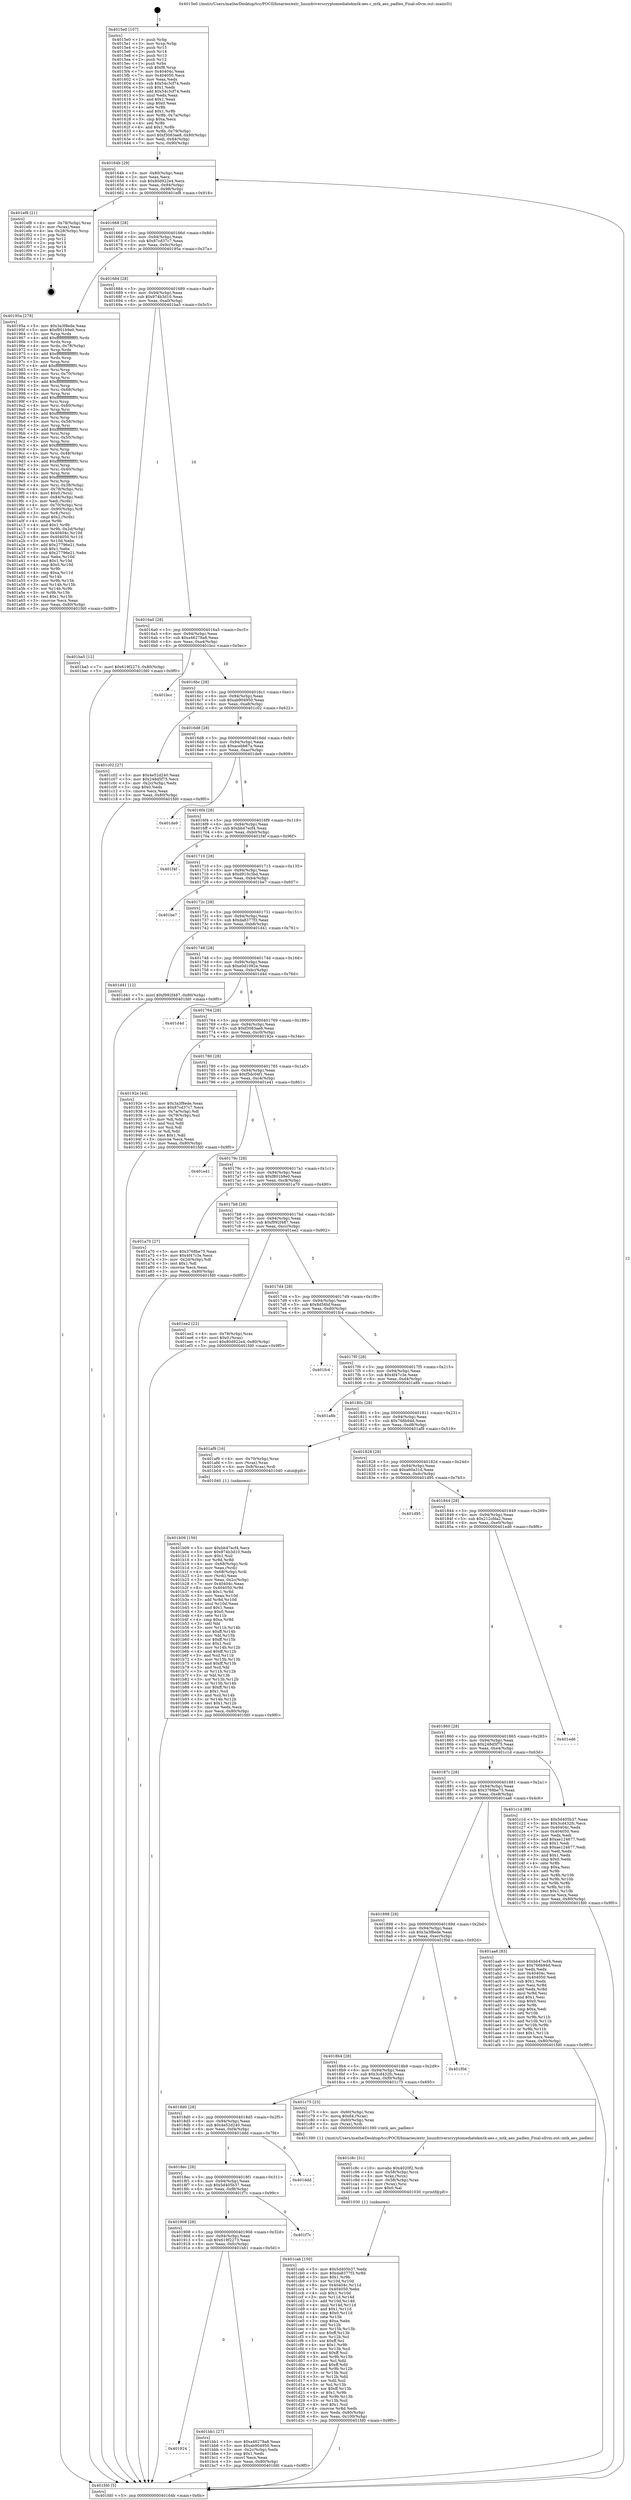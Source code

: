 digraph "0x4015e0" {
  label = "0x4015e0 (/mnt/c/Users/mathe/Desktop/tcc/POCII/binaries/extr_linuxdriverscryptomediatekmtk-aes.c_mtk_aes_padlen_Final-ollvm.out::main(0))"
  labelloc = "t"
  node[shape=record]

  Entry [label="",width=0.3,height=0.3,shape=circle,fillcolor=black,style=filled]
  "0x40164b" [label="{
     0x40164b [29]\l
     | [instrs]\l
     &nbsp;&nbsp;0x40164b \<+3\>: mov -0x80(%rbp),%eax\l
     &nbsp;&nbsp;0x40164e \<+2\>: mov %eax,%ecx\l
     &nbsp;&nbsp;0x401650 \<+6\>: sub $0x80d922e4,%ecx\l
     &nbsp;&nbsp;0x401656 \<+6\>: mov %eax,-0x94(%rbp)\l
     &nbsp;&nbsp;0x40165c \<+6\>: mov %ecx,-0x98(%rbp)\l
     &nbsp;&nbsp;0x401662 \<+6\>: je 0000000000401ef8 \<main+0x918\>\l
  }"]
  "0x401ef8" [label="{
     0x401ef8 [21]\l
     | [instrs]\l
     &nbsp;&nbsp;0x401ef8 \<+4\>: mov -0x78(%rbp),%rax\l
     &nbsp;&nbsp;0x401efc \<+2\>: mov (%rax),%eax\l
     &nbsp;&nbsp;0x401efe \<+4\>: lea -0x28(%rbp),%rsp\l
     &nbsp;&nbsp;0x401f02 \<+1\>: pop %rbx\l
     &nbsp;&nbsp;0x401f03 \<+2\>: pop %r12\l
     &nbsp;&nbsp;0x401f05 \<+2\>: pop %r13\l
     &nbsp;&nbsp;0x401f07 \<+2\>: pop %r14\l
     &nbsp;&nbsp;0x401f09 \<+2\>: pop %r15\l
     &nbsp;&nbsp;0x401f0b \<+1\>: pop %rbp\l
     &nbsp;&nbsp;0x401f0c \<+1\>: ret\l
  }"]
  "0x401668" [label="{
     0x401668 [28]\l
     | [instrs]\l
     &nbsp;&nbsp;0x401668 \<+5\>: jmp 000000000040166d \<main+0x8d\>\l
     &nbsp;&nbsp;0x40166d \<+6\>: mov -0x94(%rbp),%eax\l
     &nbsp;&nbsp;0x401673 \<+5\>: sub $0x87cd37c7,%eax\l
     &nbsp;&nbsp;0x401678 \<+6\>: mov %eax,-0x9c(%rbp)\l
     &nbsp;&nbsp;0x40167e \<+6\>: je 000000000040195a \<main+0x37a\>\l
  }"]
  Exit [label="",width=0.3,height=0.3,shape=circle,fillcolor=black,style=filled,peripheries=2]
  "0x40195a" [label="{
     0x40195a [278]\l
     | [instrs]\l
     &nbsp;&nbsp;0x40195a \<+5\>: mov $0x3a3f8ede,%eax\l
     &nbsp;&nbsp;0x40195f \<+5\>: mov $0xf801b9e0,%ecx\l
     &nbsp;&nbsp;0x401964 \<+3\>: mov %rsp,%rdx\l
     &nbsp;&nbsp;0x401967 \<+4\>: add $0xfffffffffffffff0,%rdx\l
     &nbsp;&nbsp;0x40196b \<+3\>: mov %rdx,%rsp\l
     &nbsp;&nbsp;0x40196e \<+4\>: mov %rdx,-0x78(%rbp)\l
     &nbsp;&nbsp;0x401972 \<+3\>: mov %rsp,%rdx\l
     &nbsp;&nbsp;0x401975 \<+4\>: add $0xfffffffffffffff0,%rdx\l
     &nbsp;&nbsp;0x401979 \<+3\>: mov %rdx,%rsp\l
     &nbsp;&nbsp;0x40197c \<+3\>: mov %rsp,%rsi\l
     &nbsp;&nbsp;0x40197f \<+4\>: add $0xfffffffffffffff0,%rsi\l
     &nbsp;&nbsp;0x401983 \<+3\>: mov %rsi,%rsp\l
     &nbsp;&nbsp;0x401986 \<+4\>: mov %rsi,-0x70(%rbp)\l
     &nbsp;&nbsp;0x40198a \<+3\>: mov %rsp,%rsi\l
     &nbsp;&nbsp;0x40198d \<+4\>: add $0xfffffffffffffff0,%rsi\l
     &nbsp;&nbsp;0x401991 \<+3\>: mov %rsi,%rsp\l
     &nbsp;&nbsp;0x401994 \<+4\>: mov %rsi,-0x68(%rbp)\l
     &nbsp;&nbsp;0x401998 \<+3\>: mov %rsp,%rsi\l
     &nbsp;&nbsp;0x40199b \<+4\>: add $0xfffffffffffffff0,%rsi\l
     &nbsp;&nbsp;0x40199f \<+3\>: mov %rsi,%rsp\l
     &nbsp;&nbsp;0x4019a2 \<+4\>: mov %rsi,-0x60(%rbp)\l
     &nbsp;&nbsp;0x4019a6 \<+3\>: mov %rsp,%rsi\l
     &nbsp;&nbsp;0x4019a9 \<+4\>: add $0xfffffffffffffff0,%rsi\l
     &nbsp;&nbsp;0x4019ad \<+3\>: mov %rsi,%rsp\l
     &nbsp;&nbsp;0x4019b0 \<+4\>: mov %rsi,-0x58(%rbp)\l
     &nbsp;&nbsp;0x4019b4 \<+3\>: mov %rsp,%rsi\l
     &nbsp;&nbsp;0x4019b7 \<+4\>: add $0xfffffffffffffff0,%rsi\l
     &nbsp;&nbsp;0x4019bb \<+3\>: mov %rsi,%rsp\l
     &nbsp;&nbsp;0x4019be \<+4\>: mov %rsi,-0x50(%rbp)\l
     &nbsp;&nbsp;0x4019c2 \<+3\>: mov %rsp,%rsi\l
     &nbsp;&nbsp;0x4019c5 \<+4\>: add $0xfffffffffffffff0,%rsi\l
     &nbsp;&nbsp;0x4019c9 \<+3\>: mov %rsi,%rsp\l
     &nbsp;&nbsp;0x4019cc \<+4\>: mov %rsi,-0x48(%rbp)\l
     &nbsp;&nbsp;0x4019d0 \<+3\>: mov %rsp,%rsi\l
     &nbsp;&nbsp;0x4019d3 \<+4\>: add $0xfffffffffffffff0,%rsi\l
     &nbsp;&nbsp;0x4019d7 \<+3\>: mov %rsi,%rsp\l
     &nbsp;&nbsp;0x4019da \<+4\>: mov %rsi,-0x40(%rbp)\l
     &nbsp;&nbsp;0x4019de \<+3\>: mov %rsp,%rsi\l
     &nbsp;&nbsp;0x4019e1 \<+4\>: add $0xfffffffffffffff0,%rsi\l
     &nbsp;&nbsp;0x4019e5 \<+3\>: mov %rsi,%rsp\l
     &nbsp;&nbsp;0x4019e8 \<+4\>: mov %rsi,-0x38(%rbp)\l
     &nbsp;&nbsp;0x4019ec \<+4\>: mov -0x78(%rbp),%rsi\l
     &nbsp;&nbsp;0x4019f0 \<+6\>: movl $0x0,(%rsi)\l
     &nbsp;&nbsp;0x4019f6 \<+6\>: mov -0x84(%rbp),%edi\l
     &nbsp;&nbsp;0x4019fc \<+2\>: mov %edi,(%rdx)\l
     &nbsp;&nbsp;0x4019fe \<+4\>: mov -0x70(%rbp),%rsi\l
     &nbsp;&nbsp;0x401a02 \<+7\>: mov -0x90(%rbp),%r8\l
     &nbsp;&nbsp;0x401a09 \<+3\>: mov %r8,(%rsi)\l
     &nbsp;&nbsp;0x401a0c \<+3\>: cmpl $0x2,(%rdx)\l
     &nbsp;&nbsp;0x401a0f \<+4\>: setne %r9b\l
     &nbsp;&nbsp;0x401a13 \<+4\>: and $0x1,%r9b\l
     &nbsp;&nbsp;0x401a17 \<+4\>: mov %r9b,-0x2d(%rbp)\l
     &nbsp;&nbsp;0x401a1b \<+8\>: mov 0x40404c,%r10d\l
     &nbsp;&nbsp;0x401a23 \<+8\>: mov 0x404050,%r11d\l
     &nbsp;&nbsp;0x401a2b \<+3\>: mov %r10d,%ebx\l
     &nbsp;&nbsp;0x401a2e \<+6\>: add $0x27796e21,%ebx\l
     &nbsp;&nbsp;0x401a34 \<+3\>: sub $0x1,%ebx\l
     &nbsp;&nbsp;0x401a37 \<+6\>: sub $0x27796e21,%ebx\l
     &nbsp;&nbsp;0x401a3d \<+4\>: imul %ebx,%r10d\l
     &nbsp;&nbsp;0x401a41 \<+4\>: and $0x1,%r10d\l
     &nbsp;&nbsp;0x401a45 \<+4\>: cmp $0x0,%r10d\l
     &nbsp;&nbsp;0x401a49 \<+4\>: sete %r9b\l
     &nbsp;&nbsp;0x401a4d \<+4\>: cmp $0xa,%r11d\l
     &nbsp;&nbsp;0x401a51 \<+4\>: setl %r14b\l
     &nbsp;&nbsp;0x401a55 \<+3\>: mov %r9b,%r15b\l
     &nbsp;&nbsp;0x401a58 \<+3\>: and %r14b,%r15b\l
     &nbsp;&nbsp;0x401a5b \<+3\>: xor %r14b,%r9b\l
     &nbsp;&nbsp;0x401a5e \<+3\>: or %r9b,%r15b\l
     &nbsp;&nbsp;0x401a61 \<+4\>: test $0x1,%r15b\l
     &nbsp;&nbsp;0x401a65 \<+3\>: cmovne %ecx,%eax\l
     &nbsp;&nbsp;0x401a68 \<+3\>: mov %eax,-0x80(%rbp)\l
     &nbsp;&nbsp;0x401a6b \<+5\>: jmp 0000000000401fd0 \<main+0x9f0\>\l
  }"]
  "0x401684" [label="{
     0x401684 [28]\l
     | [instrs]\l
     &nbsp;&nbsp;0x401684 \<+5\>: jmp 0000000000401689 \<main+0xa9\>\l
     &nbsp;&nbsp;0x401689 \<+6\>: mov -0x94(%rbp),%eax\l
     &nbsp;&nbsp;0x40168f \<+5\>: sub $0x974b3d10,%eax\l
     &nbsp;&nbsp;0x401694 \<+6\>: mov %eax,-0xa0(%rbp)\l
     &nbsp;&nbsp;0x40169a \<+6\>: je 0000000000401ba5 \<main+0x5c5\>\l
  }"]
  "0x401cab" [label="{
     0x401cab [150]\l
     | [instrs]\l
     &nbsp;&nbsp;0x401cab \<+5\>: mov $0x5d405b37,%edx\l
     &nbsp;&nbsp;0x401cb0 \<+6\>: mov $0xda8377f3,%r8d\l
     &nbsp;&nbsp;0x401cb6 \<+3\>: mov $0x1,%r9b\l
     &nbsp;&nbsp;0x401cb9 \<+3\>: xor %r10d,%r10d\l
     &nbsp;&nbsp;0x401cbc \<+8\>: mov 0x40404c,%r11d\l
     &nbsp;&nbsp;0x401cc4 \<+7\>: mov 0x404050,%ebx\l
     &nbsp;&nbsp;0x401ccb \<+4\>: sub $0x1,%r10d\l
     &nbsp;&nbsp;0x401ccf \<+3\>: mov %r11d,%r14d\l
     &nbsp;&nbsp;0x401cd2 \<+3\>: add %r10d,%r14d\l
     &nbsp;&nbsp;0x401cd5 \<+4\>: imul %r14d,%r11d\l
     &nbsp;&nbsp;0x401cd9 \<+4\>: and $0x1,%r11d\l
     &nbsp;&nbsp;0x401cdd \<+4\>: cmp $0x0,%r11d\l
     &nbsp;&nbsp;0x401ce1 \<+4\>: sete %r15b\l
     &nbsp;&nbsp;0x401ce5 \<+3\>: cmp $0xa,%ebx\l
     &nbsp;&nbsp;0x401ce8 \<+4\>: setl %r12b\l
     &nbsp;&nbsp;0x401cec \<+3\>: mov %r15b,%r13b\l
     &nbsp;&nbsp;0x401cef \<+4\>: xor $0xff,%r13b\l
     &nbsp;&nbsp;0x401cf3 \<+3\>: mov %r12b,%cl\l
     &nbsp;&nbsp;0x401cf6 \<+3\>: xor $0xff,%cl\l
     &nbsp;&nbsp;0x401cf9 \<+4\>: xor $0x1,%r9b\l
     &nbsp;&nbsp;0x401cfd \<+3\>: mov %r13b,%sil\l
     &nbsp;&nbsp;0x401d00 \<+4\>: and $0xff,%sil\l
     &nbsp;&nbsp;0x401d04 \<+3\>: and %r9b,%r15b\l
     &nbsp;&nbsp;0x401d07 \<+3\>: mov %cl,%dil\l
     &nbsp;&nbsp;0x401d0a \<+4\>: and $0xff,%dil\l
     &nbsp;&nbsp;0x401d0e \<+3\>: and %r9b,%r12b\l
     &nbsp;&nbsp;0x401d11 \<+3\>: or %r15b,%sil\l
     &nbsp;&nbsp;0x401d14 \<+3\>: or %r12b,%dil\l
     &nbsp;&nbsp;0x401d17 \<+3\>: xor %dil,%sil\l
     &nbsp;&nbsp;0x401d1a \<+3\>: or %cl,%r13b\l
     &nbsp;&nbsp;0x401d1d \<+4\>: xor $0xff,%r13b\l
     &nbsp;&nbsp;0x401d21 \<+4\>: or $0x1,%r9b\l
     &nbsp;&nbsp;0x401d25 \<+3\>: and %r9b,%r13b\l
     &nbsp;&nbsp;0x401d28 \<+3\>: or %r13b,%sil\l
     &nbsp;&nbsp;0x401d2b \<+4\>: test $0x1,%sil\l
     &nbsp;&nbsp;0x401d2f \<+4\>: cmovne %r8d,%edx\l
     &nbsp;&nbsp;0x401d33 \<+3\>: mov %edx,-0x80(%rbp)\l
     &nbsp;&nbsp;0x401d36 \<+6\>: mov %eax,-0x100(%rbp)\l
     &nbsp;&nbsp;0x401d3c \<+5\>: jmp 0000000000401fd0 \<main+0x9f0\>\l
  }"]
  "0x401ba5" [label="{
     0x401ba5 [12]\l
     | [instrs]\l
     &nbsp;&nbsp;0x401ba5 \<+7\>: movl $0x619f2273,-0x80(%rbp)\l
     &nbsp;&nbsp;0x401bac \<+5\>: jmp 0000000000401fd0 \<main+0x9f0\>\l
  }"]
  "0x4016a0" [label="{
     0x4016a0 [28]\l
     | [instrs]\l
     &nbsp;&nbsp;0x4016a0 \<+5\>: jmp 00000000004016a5 \<main+0xc5\>\l
     &nbsp;&nbsp;0x4016a5 \<+6\>: mov -0x94(%rbp),%eax\l
     &nbsp;&nbsp;0x4016ab \<+5\>: sub $0xa46278a8,%eax\l
     &nbsp;&nbsp;0x4016b0 \<+6\>: mov %eax,-0xa4(%rbp)\l
     &nbsp;&nbsp;0x4016b6 \<+6\>: je 0000000000401bcc \<main+0x5ec\>\l
  }"]
  "0x401c8c" [label="{
     0x401c8c [31]\l
     | [instrs]\l
     &nbsp;&nbsp;0x401c8c \<+10\>: movabs $0x4020f2,%rdi\l
     &nbsp;&nbsp;0x401c96 \<+4\>: mov -0x58(%rbp),%rcx\l
     &nbsp;&nbsp;0x401c9a \<+3\>: mov %rax,(%rcx)\l
     &nbsp;&nbsp;0x401c9d \<+4\>: mov -0x58(%rbp),%rax\l
     &nbsp;&nbsp;0x401ca1 \<+3\>: mov (%rax),%rsi\l
     &nbsp;&nbsp;0x401ca4 \<+2\>: mov $0x0,%al\l
     &nbsp;&nbsp;0x401ca6 \<+5\>: call 0000000000401030 \<printf@plt\>\l
     | [calls]\l
     &nbsp;&nbsp;0x401030 \{1\} (unknown)\l
  }"]
  "0x401bcc" [label="{
     0x401bcc\l
  }", style=dashed]
  "0x4016bc" [label="{
     0x4016bc [28]\l
     | [instrs]\l
     &nbsp;&nbsp;0x4016bc \<+5\>: jmp 00000000004016c1 \<main+0xe1\>\l
     &nbsp;&nbsp;0x4016c1 \<+6\>: mov -0x94(%rbp),%eax\l
     &nbsp;&nbsp;0x4016c7 \<+5\>: sub $0xab904950,%eax\l
     &nbsp;&nbsp;0x4016cc \<+6\>: mov %eax,-0xa8(%rbp)\l
     &nbsp;&nbsp;0x4016d2 \<+6\>: je 0000000000401c02 \<main+0x622\>\l
  }"]
  "0x401924" [label="{
     0x401924\l
  }", style=dashed]
  "0x401c02" [label="{
     0x401c02 [27]\l
     | [instrs]\l
     &nbsp;&nbsp;0x401c02 \<+5\>: mov $0x4e52d240,%eax\l
     &nbsp;&nbsp;0x401c07 \<+5\>: mov $0x248d5f75,%ecx\l
     &nbsp;&nbsp;0x401c0c \<+3\>: mov -0x2c(%rbp),%edx\l
     &nbsp;&nbsp;0x401c0f \<+3\>: cmp $0x0,%edx\l
     &nbsp;&nbsp;0x401c12 \<+3\>: cmove %ecx,%eax\l
     &nbsp;&nbsp;0x401c15 \<+3\>: mov %eax,-0x80(%rbp)\l
     &nbsp;&nbsp;0x401c18 \<+5\>: jmp 0000000000401fd0 \<main+0x9f0\>\l
  }"]
  "0x4016d8" [label="{
     0x4016d8 [28]\l
     | [instrs]\l
     &nbsp;&nbsp;0x4016d8 \<+5\>: jmp 00000000004016dd \<main+0xfd\>\l
     &nbsp;&nbsp;0x4016dd \<+6\>: mov -0x94(%rbp),%eax\l
     &nbsp;&nbsp;0x4016e3 \<+5\>: sub $0xacebb67a,%eax\l
     &nbsp;&nbsp;0x4016e8 \<+6\>: mov %eax,-0xac(%rbp)\l
     &nbsp;&nbsp;0x4016ee \<+6\>: je 0000000000401de9 \<main+0x809\>\l
  }"]
  "0x401bb1" [label="{
     0x401bb1 [27]\l
     | [instrs]\l
     &nbsp;&nbsp;0x401bb1 \<+5\>: mov $0xa46278a8,%eax\l
     &nbsp;&nbsp;0x401bb6 \<+5\>: mov $0xab904950,%ecx\l
     &nbsp;&nbsp;0x401bbb \<+3\>: mov -0x2c(%rbp),%edx\l
     &nbsp;&nbsp;0x401bbe \<+3\>: cmp $0x1,%edx\l
     &nbsp;&nbsp;0x401bc1 \<+3\>: cmovl %ecx,%eax\l
     &nbsp;&nbsp;0x401bc4 \<+3\>: mov %eax,-0x80(%rbp)\l
     &nbsp;&nbsp;0x401bc7 \<+5\>: jmp 0000000000401fd0 \<main+0x9f0\>\l
  }"]
  "0x401de9" [label="{
     0x401de9\l
  }", style=dashed]
  "0x4016f4" [label="{
     0x4016f4 [28]\l
     | [instrs]\l
     &nbsp;&nbsp;0x4016f4 \<+5\>: jmp 00000000004016f9 \<main+0x119\>\l
     &nbsp;&nbsp;0x4016f9 \<+6\>: mov -0x94(%rbp),%eax\l
     &nbsp;&nbsp;0x4016ff \<+5\>: sub $0xbb47ecf4,%eax\l
     &nbsp;&nbsp;0x401704 \<+6\>: mov %eax,-0xb0(%rbp)\l
     &nbsp;&nbsp;0x40170a \<+6\>: je 0000000000401f4f \<main+0x96f\>\l
  }"]
  "0x401908" [label="{
     0x401908 [28]\l
     | [instrs]\l
     &nbsp;&nbsp;0x401908 \<+5\>: jmp 000000000040190d \<main+0x32d\>\l
     &nbsp;&nbsp;0x40190d \<+6\>: mov -0x94(%rbp),%eax\l
     &nbsp;&nbsp;0x401913 \<+5\>: sub $0x619f2273,%eax\l
     &nbsp;&nbsp;0x401918 \<+6\>: mov %eax,-0xfc(%rbp)\l
     &nbsp;&nbsp;0x40191e \<+6\>: je 0000000000401bb1 \<main+0x5d1\>\l
  }"]
  "0x401f4f" [label="{
     0x401f4f\l
  }", style=dashed]
  "0x401710" [label="{
     0x401710 [28]\l
     | [instrs]\l
     &nbsp;&nbsp;0x401710 \<+5\>: jmp 0000000000401715 \<main+0x135\>\l
     &nbsp;&nbsp;0x401715 \<+6\>: mov -0x94(%rbp),%eax\l
     &nbsp;&nbsp;0x40171b \<+5\>: sub $0xd910c3bd,%eax\l
     &nbsp;&nbsp;0x401720 \<+6\>: mov %eax,-0xb4(%rbp)\l
     &nbsp;&nbsp;0x401726 \<+6\>: je 0000000000401be7 \<main+0x607\>\l
  }"]
  "0x401f7c" [label="{
     0x401f7c\l
  }", style=dashed]
  "0x401be7" [label="{
     0x401be7\l
  }", style=dashed]
  "0x40172c" [label="{
     0x40172c [28]\l
     | [instrs]\l
     &nbsp;&nbsp;0x40172c \<+5\>: jmp 0000000000401731 \<main+0x151\>\l
     &nbsp;&nbsp;0x401731 \<+6\>: mov -0x94(%rbp),%eax\l
     &nbsp;&nbsp;0x401737 \<+5\>: sub $0xda8377f3,%eax\l
     &nbsp;&nbsp;0x40173c \<+6\>: mov %eax,-0xb8(%rbp)\l
     &nbsp;&nbsp;0x401742 \<+6\>: je 0000000000401d41 \<main+0x761\>\l
  }"]
  "0x4018ec" [label="{
     0x4018ec [28]\l
     | [instrs]\l
     &nbsp;&nbsp;0x4018ec \<+5\>: jmp 00000000004018f1 \<main+0x311\>\l
     &nbsp;&nbsp;0x4018f1 \<+6\>: mov -0x94(%rbp),%eax\l
     &nbsp;&nbsp;0x4018f7 \<+5\>: sub $0x5d405b37,%eax\l
     &nbsp;&nbsp;0x4018fc \<+6\>: mov %eax,-0xf8(%rbp)\l
     &nbsp;&nbsp;0x401902 \<+6\>: je 0000000000401f7c \<main+0x99c\>\l
  }"]
  "0x401d41" [label="{
     0x401d41 [12]\l
     | [instrs]\l
     &nbsp;&nbsp;0x401d41 \<+7\>: movl $0xf992f487,-0x80(%rbp)\l
     &nbsp;&nbsp;0x401d48 \<+5\>: jmp 0000000000401fd0 \<main+0x9f0\>\l
  }"]
  "0x401748" [label="{
     0x401748 [28]\l
     | [instrs]\l
     &nbsp;&nbsp;0x401748 \<+5\>: jmp 000000000040174d \<main+0x16d\>\l
     &nbsp;&nbsp;0x40174d \<+6\>: mov -0x94(%rbp),%eax\l
     &nbsp;&nbsp;0x401753 \<+5\>: sub $0xe0d1092e,%eax\l
     &nbsp;&nbsp;0x401758 \<+6\>: mov %eax,-0xbc(%rbp)\l
     &nbsp;&nbsp;0x40175e \<+6\>: je 0000000000401d4d \<main+0x76d\>\l
  }"]
  "0x401ddd" [label="{
     0x401ddd\l
  }", style=dashed]
  "0x401d4d" [label="{
     0x401d4d\l
  }", style=dashed]
  "0x401764" [label="{
     0x401764 [28]\l
     | [instrs]\l
     &nbsp;&nbsp;0x401764 \<+5\>: jmp 0000000000401769 \<main+0x189\>\l
     &nbsp;&nbsp;0x401769 \<+6\>: mov -0x94(%rbp),%eax\l
     &nbsp;&nbsp;0x40176f \<+5\>: sub $0xf3083ae8,%eax\l
     &nbsp;&nbsp;0x401774 \<+6\>: mov %eax,-0xc0(%rbp)\l
     &nbsp;&nbsp;0x40177a \<+6\>: je 000000000040192e \<main+0x34e\>\l
  }"]
  "0x4018d0" [label="{
     0x4018d0 [28]\l
     | [instrs]\l
     &nbsp;&nbsp;0x4018d0 \<+5\>: jmp 00000000004018d5 \<main+0x2f5\>\l
     &nbsp;&nbsp;0x4018d5 \<+6\>: mov -0x94(%rbp),%eax\l
     &nbsp;&nbsp;0x4018db \<+5\>: sub $0x4e52d240,%eax\l
     &nbsp;&nbsp;0x4018e0 \<+6\>: mov %eax,-0xf4(%rbp)\l
     &nbsp;&nbsp;0x4018e6 \<+6\>: je 0000000000401ddd \<main+0x7fd\>\l
  }"]
  "0x40192e" [label="{
     0x40192e [44]\l
     | [instrs]\l
     &nbsp;&nbsp;0x40192e \<+5\>: mov $0x3a3f8ede,%eax\l
     &nbsp;&nbsp;0x401933 \<+5\>: mov $0x87cd37c7,%ecx\l
     &nbsp;&nbsp;0x401938 \<+3\>: mov -0x7a(%rbp),%dl\l
     &nbsp;&nbsp;0x40193b \<+4\>: mov -0x79(%rbp),%sil\l
     &nbsp;&nbsp;0x40193f \<+3\>: mov %dl,%dil\l
     &nbsp;&nbsp;0x401942 \<+3\>: and %sil,%dil\l
     &nbsp;&nbsp;0x401945 \<+3\>: xor %sil,%dl\l
     &nbsp;&nbsp;0x401948 \<+3\>: or %dl,%dil\l
     &nbsp;&nbsp;0x40194b \<+4\>: test $0x1,%dil\l
     &nbsp;&nbsp;0x40194f \<+3\>: cmovne %ecx,%eax\l
     &nbsp;&nbsp;0x401952 \<+3\>: mov %eax,-0x80(%rbp)\l
     &nbsp;&nbsp;0x401955 \<+5\>: jmp 0000000000401fd0 \<main+0x9f0\>\l
  }"]
  "0x401780" [label="{
     0x401780 [28]\l
     | [instrs]\l
     &nbsp;&nbsp;0x401780 \<+5\>: jmp 0000000000401785 \<main+0x1a5\>\l
     &nbsp;&nbsp;0x401785 \<+6\>: mov -0x94(%rbp),%eax\l
     &nbsp;&nbsp;0x40178b \<+5\>: sub $0xf5dc04f1,%eax\l
     &nbsp;&nbsp;0x401790 \<+6\>: mov %eax,-0xc4(%rbp)\l
     &nbsp;&nbsp;0x401796 \<+6\>: je 0000000000401e41 \<main+0x861\>\l
  }"]
  "0x401fd0" [label="{
     0x401fd0 [5]\l
     | [instrs]\l
     &nbsp;&nbsp;0x401fd0 \<+5\>: jmp 000000000040164b \<main+0x6b\>\l
  }"]
  "0x4015e0" [label="{
     0x4015e0 [107]\l
     | [instrs]\l
     &nbsp;&nbsp;0x4015e0 \<+1\>: push %rbp\l
     &nbsp;&nbsp;0x4015e1 \<+3\>: mov %rsp,%rbp\l
     &nbsp;&nbsp;0x4015e4 \<+2\>: push %r15\l
     &nbsp;&nbsp;0x4015e6 \<+2\>: push %r14\l
     &nbsp;&nbsp;0x4015e8 \<+2\>: push %r13\l
     &nbsp;&nbsp;0x4015ea \<+2\>: push %r12\l
     &nbsp;&nbsp;0x4015ec \<+1\>: push %rbx\l
     &nbsp;&nbsp;0x4015ed \<+7\>: sub $0xf8,%rsp\l
     &nbsp;&nbsp;0x4015f4 \<+7\>: mov 0x40404c,%eax\l
     &nbsp;&nbsp;0x4015fb \<+7\>: mov 0x404050,%ecx\l
     &nbsp;&nbsp;0x401602 \<+2\>: mov %eax,%edx\l
     &nbsp;&nbsp;0x401604 \<+6\>: sub $0x54c3cf74,%edx\l
     &nbsp;&nbsp;0x40160a \<+3\>: sub $0x1,%edx\l
     &nbsp;&nbsp;0x40160d \<+6\>: add $0x54c3cf74,%edx\l
     &nbsp;&nbsp;0x401613 \<+3\>: imul %edx,%eax\l
     &nbsp;&nbsp;0x401616 \<+3\>: and $0x1,%eax\l
     &nbsp;&nbsp;0x401619 \<+3\>: cmp $0x0,%eax\l
     &nbsp;&nbsp;0x40161c \<+4\>: sete %r8b\l
     &nbsp;&nbsp;0x401620 \<+4\>: and $0x1,%r8b\l
     &nbsp;&nbsp;0x401624 \<+4\>: mov %r8b,-0x7a(%rbp)\l
     &nbsp;&nbsp;0x401628 \<+3\>: cmp $0xa,%ecx\l
     &nbsp;&nbsp;0x40162b \<+4\>: setl %r8b\l
     &nbsp;&nbsp;0x40162f \<+4\>: and $0x1,%r8b\l
     &nbsp;&nbsp;0x401633 \<+4\>: mov %r8b,-0x79(%rbp)\l
     &nbsp;&nbsp;0x401637 \<+7\>: movl $0xf3083ae8,-0x80(%rbp)\l
     &nbsp;&nbsp;0x40163e \<+6\>: mov %edi,-0x84(%rbp)\l
     &nbsp;&nbsp;0x401644 \<+7\>: mov %rsi,-0x90(%rbp)\l
  }"]
  "0x401c75" [label="{
     0x401c75 [23]\l
     | [instrs]\l
     &nbsp;&nbsp;0x401c75 \<+4\>: mov -0x60(%rbp),%rax\l
     &nbsp;&nbsp;0x401c79 \<+7\>: movq $0x64,(%rax)\l
     &nbsp;&nbsp;0x401c80 \<+4\>: mov -0x60(%rbp),%rax\l
     &nbsp;&nbsp;0x401c84 \<+3\>: mov (%rax),%rdi\l
     &nbsp;&nbsp;0x401c87 \<+5\>: call 0000000000401390 \<mtk_aes_padlen\>\l
     | [calls]\l
     &nbsp;&nbsp;0x401390 \{1\} (/mnt/c/Users/mathe/Desktop/tcc/POCII/binaries/extr_linuxdriverscryptomediatekmtk-aes.c_mtk_aes_padlen_Final-ollvm.out::mtk_aes_padlen)\l
  }"]
  "0x4018b4" [label="{
     0x4018b4 [28]\l
     | [instrs]\l
     &nbsp;&nbsp;0x4018b4 \<+5\>: jmp 00000000004018b9 \<main+0x2d9\>\l
     &nbsp;&nbsp;0x4018b9 \<+6\>: mov -0x94(%rbp),%eax\l
     &nbsp;&nbsp;0x4018bf \<+5\>: sub $0x3cd432fc,%eax\l
     &nbsp;&nbsp;0x4018c4 \<+6\>: mov %eax,-0xf0(%rbp)\l
     &nbsp;&nbsp;0x4018ca \<+6\>: je 0000000000401c75 \<main+0x695\>\l
  }"]
  "0x401e41" [label="{
     0x401e41\l
  }", style=dashed]
  "0x40179c" [label="{
     0x40179c [28]\l
     | [instrs]\l
     &nbsp;&nbsp;0x40179c \<+5\>: jmp 00000000004017a1 \<main+0x1c1\>\l
     &nbsp;&nbsp;0x4017a1 \<+6\>: mov -0x94(%rbp),%eax\l
     &nbsp;&nbsp;0x4017a7 \<+5\>: sub $0xf801b9e0,%eax\l
     &nbsp;&nbsp;0x4017ac \<+6\>: mov %eax,-0xc8(%rbp)\l
     &nbsp;&nbsp;0x4017b2 \<+6\>: je 0000000000401a70 \<main+0x490\>\l
  }"]
  "0x401f0d" [label="{
     0x401f0d\l
  }", style=dashed]
  "0x401a70" [label="{
     0x401a70 [27]\l
     | [instrs]\l
     &nbsp;&nbsp;0x401a70 \<+5\>: mov $0x3768be75,%eax\l
     &nbsp;&nbsp;0x401a75 \<+5\>: mov $0x4f47c3e,%ecx\l
     &nbsp;&nbsp;0x401a7a \<+3\>: mov -0x2d(%rbp),%dl\l
     &nbsp;&nbsp;0x401a7d \<+3\>: test $0x1,%dl\l
     &nbsp;&nbsp;0x401a80 \<+3\>: cmovne %ecx,%eax\l
     &nbsp;&nbsp;0x401a83 \<+3\>: mov %eax,-0x80(%rbp)\l
     &nbsp;&nbsp;0x401a86 \<+5\>: jmp 0000000000401fd0 \<main+0x9f0\>\l
  }"]
  "0x4017b8" [label="{
     0x4017b8 [28]\l
     | [instrs]\l
     &nbsp;&nbsp;0x4017b8 \<+5\>: jmp 00000000004017bd \<main+0x1dd\>\l
     &nbsp;&nbsp;0x4017bd \<+6\>: mov -0x94(%rbp),%eax\l
     &nbsp;&nbsp;0x4017c3 \<+5\>: sub $0xf992f487,%eax\l
     &nbsp;&nbsp;0x4017c8 \<+6\>: mov %eax,-0xcc(%rbp)\l
     &nbsp;&nbsp;0x4017ce \<+6\>: je 0000000000401ee2 \<main+0x902\>\l
  }"]
  "0x401b09" [label="{
     0x401b09 [156]\l
     | [instrs]\l
     &nbsp;&nbsp;0x401b09 \<+5\>: mov $0xbb47ecf4,%ecx\l
     &nbsp;&nbsp;0x401b0e \<+5\>: mov $0x974b3d10,%edx\l
     &nbsp;&nbsp;0x401b13 \<+3\>: mov $0x1,%sil\l
     &nbsp;&nbsp;0x401b16 \<+3\>: xor %r8d,%r8d\l
     &nbsp;&nbsp;0x401b19 \<+4\>: mov -0x68(%rbp),%rdi\l
     &nbsp;&nbsp;0x401b1d \<+2\>: mov %eax,(%rdi)\l
     &nbsp;&nbsp;0x401b1f \<+4\>: mov -0x68(%rbp),%rdi\l
     &nbsp;&nbsp;0x401b23 \<+2\>: mov (%rdi),%eax\l
     &nbsp;&nbsp;0x401b25 \<+3\>: mov %eax,-0x2c(%rbp)\l
     &nbsp;&nbsp;0x401b28 \<+7\>: mov 0x40404c,%eax\l
     &nbsp;&nbsp;0x401b2f \<+8\>: mov 0x404050,%r9d\l
     &nbsp;&nbsp;0x401b37 \<+4\>: sub $0x1,%r8d\l
     &nbsp;&nbsp;0x401b3b \<+3\>: mov %eax,%r10d\l
     &nbsp;&nbsp;0x401b3e \<+3\>: add %r8d,%r10d\l
     &nbsp;&nbsp;0x401b41 \<+4\>: imul %r10d,%eax\l
     &nbsp;&nbsp;0x401b45 \<+3\>: and $0x1,%eax\l
     &nbsp;&nbsp;0x401b48 \<+3\>: cmp $0x0,%eax\l
     &nbsp;&nbsp;0x401b4b \<+4\>: sete %r11b\l
     &nbsp;&nbsp;0x401b4f \<+4\>: cmp $0xa,%r9d\l
     &nbsp;&nbsp;0x401b53 \<+3\>: setl %bl\l
     &nbsp;&nbsp;0x401b56 \<+3\>: mov %r11b,%r14b\l
     &nbsp;&nbsp;0x401b59 \<+4\>: xor $0xff,%r14b\l
     &nbsp;&nbsp;0x401b5d \<+3\>: mov %bl,%r15b\l
     &nbsp;&nbsp;0x401b60 \<+4\>: xor $0xff,%r15b\l
     &nbsp;&nbsp;0x401b64 \<+4\>: xor $0x1,%sil\l
     &nbsp;&nbsp;0x401b68 \<+3\>: mov %r14b,%r12b\l
     &nbsp;&nbsp;0x401b6b \<+4\>: and $0xff,%r12b\l
     &nbsp;&nbsp;0x401b6f \<+3\>: and %sil,%r11b\l
     &nbsp;&nbsp;0x401b72 \<+3\>: mov %r15b,%r13b\l
     &nbsp;&nbsp;0x401b75 \<+4\>: and $0xff,%r13b\l
     &nbsp;&nbsp;0x401b79 \<+3\>: and %sil,%bl\l
     &nbsp;&nbsp;0x401b7c \<+3\>: or %r11b,%r12b\l
     &nbsp;&nbsp;0x401b7f \<+3\>: or %bl,%r13b\l
     &nbsp;&nbsp;0x401b82 \<+3\>: xor %r13b,%r12b\l
     &nbsp;&nbsp;0x401b85 \<+3\>: or %r15b,%r14b\l
     &nbsp;&nbsp;0x401b88 \<+4\>: xor $0xff,%r14b\l
     &nbsp;&nbsp;0x401b8c \<+4\>: or $0x1,%sil\l
     &nbsp;&nbsp;0x401b90 \<+3\>: and %sil,%r14b\l
     &nbsp;&nbsp;0x401b93 \<+3\>: or %r14b,%r12b\l
     &nbsp;&nbsp;0x401b96 \<+4\>: test $0x1,%r12b\l
     &nbsp;&nbsp;0x401b9a \<+3\>: cmovne %edx,%ecx\l
     &nbsp;&nbsp;0x401b9d \<+3\>: mov %ecx,-0x80(%rbp)\l
     &nbsp;&nbsp;0x401ba0 \<+5\>: jmp 0000000000401fd0 \<main+0x9f0\>\l
  }"]
  "0x401ee2" [label="{
     0x401ee2 [22]\l
     | [instrs]\l
     &nbsp;&nbsp;0x401ee2 \<+4\>: mov -0x78(%rbp),%rax\l
     &nbsp;&nbsp;0x401ee6 \<+6\>: movl $0x0,(%rax)\l
     &nbsp;&nbsp;0x401eec \<+7\>: movl $0x80d922e4,-0x80(%rbp)\l
     &nbsp;&nbsp;0x401ef3 \<+5\>: jmp 0000000000401fd0 \<main+0x9f0\>\l
  }"]
  "0x4017d4" [label="{
     0x4017d4 [28]\l
     | [instrs]\l
     &nbsp;&nbsp;0x4017d4 \<+5\>: jmp 00000000004017d9 \<main+0x1f9\>\l
     &nbsp;&nbsp;0x4017d9 \<+6\>: mov -0x94(%rbp),%eax\l
     &nbsp;&nbsp;0x4017df \<+5\>: sub $0x8d56bf,%eax\l
     &nbsp;&nbsp;0x4017e4 \<+6\>: mov %eax,-0xd0(%rbp)\l
     &nbsp;&nbsp;0x4017ea \<+6\>: je 0000000000401fc4 \<main+0x9e4\>\l
  }"]
  "0x401898" [label="{
     0x401898 [28]\l
     | [instrs]\l
     &nbsp;&nbsp;0x401898 \<+5\>: jmp 000000000040189d \<main+0x2bd\>\l
     &nbsp;&nbsp;0x40189d \<+6\>: mov -0x94(%rbp),%eax\l
     &nbsp;&nbsp;0x4018a3 \<+5\>: sub $0x3a3f8ede,%eax\l
     &nbsp;&nbsp;0x4018a8 \<+6\>: mov %eax,-0xec(%rbp)\l
     &nbsp;&nbsp;0x4018ae \<+6\>: je 0000000000401f0d \<main+0x92d\>\l
  }"]
  "0x401fc4" [label="{
     0x401fc4\l
  }", style=dashed]
  "0x4017f0" [label="{
     0x4017f0 [28]\l
     | [instrs]\l
     &nbsp;&nbsp;0x4017f0 \<+5\>: jmp 00000000004017f5 \<main+0x215\>\l
     &nbsp;&nbsp;0x4017f5 \<+6\>: mov -0x94(%rbp),%eax\l
     &nbsp;&nbsp;0x4017fb \<+5\>: sub $0x4f47c3e,%eax\l
     &nbsp;&nbsp;0x401800 \<+6\>: mov %eax,-0xd4(%rbp)\l
     &nbsp;&nbsp;0x401806 \<+6\>: je 0000000000401a8b \<main+0x4ab\>\l
  }"]
  "0x401aa6" [label="{
     0x401aa6 [83]\l
     | [instrs]\l
     &nbsp;&nbsp;0x401aa6 \<+5\>: mov $0xbb47ecf4,%eax\l
     &nbsp;&nbsp;0x401aab \<+5\>: mov $0x766b94d,%ecx\l
     &nbsp;&nbsp;0x401ab0 \<+2\>: xor %edx,%edx\l
     &nbsp;&nbsp;0x401ab2 \<+7\>: mov 0x40404c,%esi\l
     &nbsp;&nbsp;0x401ab9 \<+7\>: mov 0x404050,%edi\l
     &nbsp;&nbsp;0x401ac0 \<+3\>: sub $0x1,%edx\l
     &nbsp;&nbsp;0x401ac3 \<+3\>: mov %esi,%r8d\l
     &nbsp;&nbsp;0x401ac6 \<+3\>: add %edx,%r8d\l
     &nbsp;&nbsp;0x401ac9 \<+4\>: imul %r8d,%esi\l
     &nbsp;&nbsp;0x401acd \<+3\>: and $0x1,%esi\l
     &nbsp;&nbsp;0x401ad0 \<+3\>: cmp $0x0,%esi\l
     &nbsp;&nbsp;0x401ad3 \<+4\>: sete %r9b\l
     &nbsp;&nbsp;0x401ad7 \<+3\>: cmp $0xa,%edi\l
     &nbsp;&nbsp;0x401ada \<+4\>: setl %r10b\l
     &nbsp;&nbsp;0x401ade \<+3\>: mov %r9b,%r11b\l
     &nbsp;&nbsp;0x401ae1 \<+3\>: and %r10b,%r11b\l
     &nbsp;&nbsp;0x401ae4 \<+3\>: xor %r10b,%r9b\l
     &nbsp;&nbsp;0x401ae7 \<+3\>: or %r9b,%r11b\l
     &nbsp;&nbsp;0x401aea \<+4\>: test $0x1,%r11b\l
     &nbsp;&nbsp;0x401aee \<+3\>: cmovne %ecx,%eax\l
     &nbsp;&nbsp;0x401af1 \<+3\>: mov %eax,-0x80(%rbp)\l
     &nbsp;&nbsp;0x401af4 \<+5\>: jmp 0000000000401fd0 \<main+0x9f0\>\l
  }"]
  "0x401a8b" [label="{
     0x401a8b\l
  }", style=dashed]
  "0x40180c" [label="{
     0x40180c [28]\l
     | [instrs]\l
     &nbsp;&nbsp;0x40180c \<+5\>: jmp 0000000000401811 \<main+0x231\>\l
     &nbsp;&nbsp;0x401811 \<+6\>: mov -0x94(%rbp),%eax\l
     &nbsp;&nbsp;0x401817 \<+5\>: sub $0x766b94d,%eax\l
     &nbsp;&nbsp;0x40181c \<+6\>: mov %eax,-0xd8(%rbp)\l
     &nbsp;&nbsp;0x401822 \<+6\>: je 0000000000401af9 \<main+0x519\>\l
  }"]
  "0x40187c" [label="{
     0x40187c [28]\l
     | [instrs]\l
     &nbsp;&nbsp;0x40187c \<+5\>: jmp 0000000000401881 \<main+0x2a1\>\l
     &nbsp;&nbsp;0x401881 \<+6\>: mov -0x94(%rbp),%eax\l
     &nbsp;&nbsp;0x401887 \<+5\>: sub $0x3768be75,%eax\l
     &nbsp;&nbsp;0x40188c \<+6\>: mov %eax,-0xe8(%rbp)\l
     &nbsp;&nbsp;0x401892 \<+6\>: je 0000000000401aa6 \<main+0x4c6\>\l
  }"]
  "0x401af9" [label="{
     0x401af9 [16]\l
     | [instrs]\l
     &nbsp;&nbsp;0x401af9 \<+4\>: mov -0x70(%rbp),%rax\l
     &nbsp;&nbsp;0x401afd \<+3\>: mov (%rax),%rax\l
     &nbsp;&nbsp;0x401b00 \<+4\>: mov 0x8(%rax),%rdi\l
     &nbsp;&nbsp;0x401b04 \<+5\>: call 0000000000401040 \<atoi@plt\>\l
     | [calls]\l
     &nbsp;&nbsp;0x401040 \{1\} (unknown)\l
  }"]
  "0x401828" [label="{
     0x401828 [28]\l
     | [instrs]\l
     &nbsp;&nbsp;0x401828 \<+5\>: jmp 000000000040182d \<main+0x24d\>\l
     &nbsp;&nbsp;0x40182d \<+6\>: mov -0x94(%rbp),%eax\l
     &nbsp;&nbsp;0x401833 \<+5\>: sub $0xa60a31d,%eax\l
     &nbsp;&nbsp;0x401838 \<+6\>: mov %eax,-0xdc(%rbp)\l
     &nbsp;&nbsp;0x40183e \<+6\>: je 0000000000401d95 \<main+0x7b5\>\l
  }"]
  "0x401c1d" [label="{
     0x401c1d [88]\l
     | [instrs]\l
     &nbsp;&nbsp;0x401c1d \<+5\>: mov $0x5d405b37,%eax\l
     &nbsp;&nbsp;0x401c22 \<+5\>: mov $0x3cd432fc,%ecx\l
     &nbsp;&nbsp;0x401c27 \<+7\>: mov 0x40404c,%edx\l
     &nbsp;&nbsp;0x401c2e \<+7\>: mov 0x404050,%esi\l
     &nbsp;&nbsp;0x401c35 \<+2\>: mov %edx,%edi\l
     &nbsp;&nbsp;0x401c37 \<+6\>: add $0xae124677,%edi\l
     &nbsp;&nbsp;0x401c3d \<+3\>: sub $0x1,%edi\l
     &nbsp;&nbsp;0x401c40 \<+6\>: sub $0xae124677,%edi\l
     &nbsp;&nbsp;0x401c46 \<+3\>: imul %edi,%edx\l
     &nbsp;&nbsp;0x401c49 \<+3\>: and $0x1,%edx\l
     &nbsp;&nbsp;0x401c4c \<+3\>: cmp $0x0,%edx\l
     &nbsp;&nbsp;0x401c4f \<+4\>: sete %r8b\l
     &nbsp;&nbsp;0x401c53 \<+3\>: cmp $0xa,%esi\l
     &nbsp;&nbsp;0x401c56 \<+4\>: setl %r9b\l
     &nbsp;&nbsp;0x401c5a \<+3\>: mov %r8b,%r10b\l
     &nbsp;&nbsp;0x401c5d \<+3\>: and %r9b,%r10b\l
     &nbsp;&nbsp;0x401c60 \<+3\>: xor %r9b,%r8b\l
     &nbsp;&nbsp;0x401c63 \<+3\>: or %r8b,%r10b\l
     &nbsp;&nbsp;0x401c66 \<+4\>: test $0x1,%r10b\l
     &nbsp;&nbsp;0x401c6a \<+3\>: cmovne %ecx,%eax\l
     &nbsp;&nbsp;0x401c6d \<+3\>: mov %eax,-0x80(%rbp)\l
     &nbsp;&nbsp;0x401c70 \<+5\>: jmp 0000000000401fd0 \<main+0x9f0\>\l
  }"]
  "0x401d95" [label="{
     0x401d95\l
  }", style=dashed]
  "0x401844" [label="{
     0x401844 [28]\l
     | [instrs]\l
     &nbsp;&nbsp;0x401844 \<+5\>: jmp 0000000000401849 \<main+0x269\>\l
     &nbsp;&nbsp;0x401849 \<+6\>: mov -0x94(%rbp),%eax\l
     &nbsp;&nbsp;0x40184f \<+5\>: sub $0x212cfda2,%eax\l
     &nbsp;&nbsp;0x401854 \<+6\>: mov %eax,-0xe0(%rbp)\l
     &nbsp;&nbsp;0x40185a \<+6\>: je 0000000000401ed6 \<main+0x8f6\>\l
  }"]
  "0x401860" [label="{
     0x401860 [28]\l
     | [instrs]\l
     &nbsp;&nbsp;0x401860 \<+5\>: jmp 0000000000401865 \<main+0x285\>\l
     &nbsp;&nbsp;0x401865 \<+6\>: mov -0x94(%rbp),%eax\l
     &nbsp;&nbsp;0x40186b \<+5\>: sub $0x248d5f75,%eax\l
     &nbsp;&nbsp;0x401870 \<+6\>: mov %eax,-0xe4(%rbp)\l
     &nbsp;&nbsp;0x401876 \<+6\>: je 0000000000401c1d \<main+0x63d\>\l
  }"]
  "0x401ed6" [label="{
     0x401ed6\l
  }", style=dashed]
  Entry -> "0x4015e0" [label=" 1"]
  "0x40164b" -> "0x401ef8" [label=" 1"]
  "0x40164b" -> "0x401668" [label=" 12"]
  "0x401ef8" -> Exit [label=" 1"]
  "0x401668" -> "0x40195a" [label=" 1"]
  "0x401668" -> "0x401684" [label=" 11"]
  "0x401ee2" -> "0x401fd0" [label=" 1"]
  "0x401684" -> "0x401ba5" [label=" 1"]
  "0x401684" -> "0x4016a0" [label=" 10"]
  "0x401d41" -> "0x401fd0" [label=" 1"]
  "0x4016a0" -> "0x401bcc" [label=" 0"]
  "0x4016a0" -> "0x4016bc" [label=" 10"]
  "0x401cab" -> "0x401fd0" [label=" 1"]
  "0x4016bc" -> "0x401c02" [label=" 1"]
  "0x4016bc" -> "0x4016d8" [label=" 9"]
  "0x401c8c" -> "0x401cab" [label=" 1"]
  "0x4016d8" -> "0x401de9" [label=" 0"]
  "0x4016d8" -> "0x4016f4" [label=" 9"]
  "0x401c75" -> "0x401c8c" [label=" 1"]
  "0x4016f4" -> "0x401f4f" [label=" 0"]
  "0x4016f4" -> "0x401710" [label=" 9"]
  "0x401c02" -> "0x401fd0" [label=" 1"]
  "0x401710" -> "0x401be7" [label=" 0"]
  "0x401710" -> "0x40172c" [label=" 9"]
  "0x401bb1" -> "0x401fd0" [label=" 1"]
  "0x40172c" -> "0x401d41" [label=" 1"]
  "0x40172c" -> "0x401748" [label=" 8"]
  "0x401908" -> "0x401bb1" [label=" 1"]
  "0x401748" -> "0x401d4d" [label=" 0"]
  "0x401748" -> "0x401764" [label=" 8"]
  "0x401c1d" -> "0x401fd0" [label=" 1"]
  "0x401764" -> "0x40192e" [label=" 1"]
  "0x401764" -> "0x401780" [label=" 7"]
  "0x40192e" -> "0x401fd0" [label=" 1"]
  "0x4015e0" -> "0x40164b" [label=" 1"]
  "0x401fd0" -> "0x40164b" [label=" 12"]
  "0x4018ec" -> "0x401f7c" [label=" 0"]
  "0x40195a" -> "0x401fd0" [label=" 1"]
  "0x401908" -> "0x401924" [label=" 0"]
  "0x401780" -> "0x401e41" [label=" 0"]
  "0x401780" -> "0x40179c" [label=" 7"]
  "0x4018d0" -> "0x401ddd" [label=" 0"]
  "0x40179c" -> "0x401a70" [label=" 1"]
  "0x40179c" -> "0x4017b8" [label=" 6"]
  "0x401a70" -> "0x401fd0" [label=" 1"]
  "0x4018ec" -> "0x401908" [label=" 1"]
  "0x4017b8" -> "0x401ee2" [label=" 1"]
  "0x4017b8" -> "0x4017d4" [label=" 5"]
  "0x4018b4" -> "0x401c75" [label=" 1"]
  "0x4017d4" -> "0x401fc4" [label=" 0"]
  "0x4017d4" -> "0x4017f0" [label=" 5"]
  "0x4018d0" -> "0x4018ec" [label=" 1"]
  "0x4017f0" -> "0x401a8b" [label=" 0"]
  "0x4017f0" -> "0x40180c" [label=" 5"]
  "0x401898" -> "0x4018b4" [label=" 2"]
  "0x40180c" -> "0x401af9" [label=" 1"]
  "0x40180c" -> "0x401828" [label=" 4"]
  "0x4018b4" -> "0x4018d0" [label=" 1"]
  "0x401828" -> "0x401d95" [label=" 0"]
  "0x401828" -> "0x401844" [label=" 4"]
  "0x401ba5" -> "0x401fd0" [label=" 1"]
  "0x401844" -> "0x401ed6" [label=" 0"]
  "0x401844" -> "0x401860" [label=" 4"]
  "0x401b09" -> "0x401fd0" [label=" 1"]
  "0x401860" -> "0x401c1d" [label=" 1"]
  "0x401860" -> "0x40187c" [label=" 3"]
  "0x401898" -> "0x401f0d" [label=" 0"]
  "0x40187c" -> "0x401aa6" [label=" 1"]
  "0x40187c" -> "0x401898" [label=" 2"]
  "0x401aa6" -> "0x401fd0" [label=" 1"]
  "0x401af9" -> "0x401b09" [label=" 1"]
}
